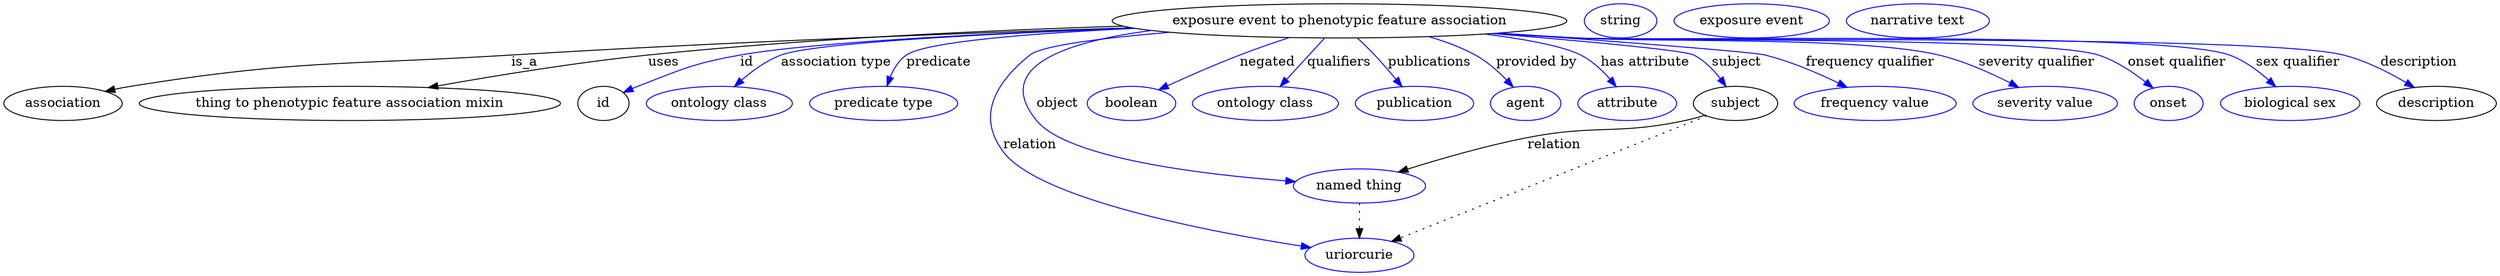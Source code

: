 digraph {
	graph [bb="0,0,2162.1,283"];
	node [label="\N"];
	"exposure event to phenotypic feature association"	 [height=0.5,
		label="exposure event to phenotypic feature association",
		pos="1159,265",
		width=5.0732];
	association	 [height=0.5,
		pos="50.046,178",
		width=1.3902];
	"exposure event to phenotypic feature association" -> association	 [label=is_a,
		lp="447.05,221.5",
		pos="e,86.585,190.36 986.88,258.89 840.3,253.1 624.18,243.17 436.05,229 290.39,218.03 252.25,224.78 109.05,196 104.91,195.17 100.65,194.17 \
96.407,193.07"];
	"thing to phenotypic feature association mixin"	 [height=0.5,
		pos="289.05,178",
		width=4.7482];
	"exposure event to phenotypic feature association" -> "thing to phenotypic feature association mixin"	 [label=uses,
		lp="571.05,221.5",
		pos="e,361.71,194.32 982.61,260.29 862.78,255.66 700.93,246.58 559.05,229 495.78,221.16 424.99,207.61 371.77,196.44"];
	id	 [height=0.5,
		pos="505.05,178",
		width=0.75];
	"exposure event to phenotypic feature association" -> id	 [color=blue,
		label=id,
		lp="639.55,221.5",
		pos="e,526.7,189.24 989.02,258.34 862.03,252.43 699.57,242.6 634.05,229 599.13,221.75 561.44,205.82 535.88,193.68",
		style=solid];
	"association type"	 [color=blue,
		height=0.5,
		label="ontology class",
		pos="612.05,178",
		width=1.7151];
	"exposure event to phenotypic feature association" -> "association type"	 [color=blue,
		label="association type",
		lp="716.05,221.5",
		pos="e,627.17,195.7 991.86,257.75 862.79,251.3 701.39,241.03 672.05,229 657.9,223.2 644.66,212.73 634.24,202.78",
		style=solid];
	predicate	 [color=blue,
		height=0.5,
		label="predicate type",
		pos="752.05,178",
		width=1.679];
	"exposure event to phenotypic feature association" -> predicate	 [color=blue,
		label=predicate,
		lp="801.05,221.5",
		pos="e,755.74,196.07 994.8,257.11 899.41,251.21 794.44,241.92 776.05,229 768.13,223.44 762.75,214.58 759.13,205.78",
		style=solid];
	object	 [color=blue,
		height=0.5,
		label="named thing",
		pos="1172,91",
		width=1.5346];
	"exposure event to phenotypic feature association" -> object	 [color=blue,
		label=object,
		lp="912.05,178",
		pos="e,1119.4,96.486 1019.4,253.38 935.47,240.71 852.52,214.41 895.05,160 921.13,126.62 1035.9,107.05 1109.3,97.733",
		style=solid];
	relation	 [color=blue,
		height=0.5,
		label=uriorcurie,
		pos="1172,18",
		width=1.2638];
	"exposure event to phenotypic feature association" -> relation	 [color=blue,
		label=relation,
		lp="896.05,134.5",
		pos="e,1132.2,26.725 1001.6,255.78 956.28,250.47 914.14,242.13 896.05,229 858.58,201.82 848.55,164.95 875.05,127 904.05,85.463 1045.5,\
47.191 1122.2,29.046",
		style=solid];
	negated	 [color=blue,
		height=0.5,
		label=boolean,
		pos="976.05,178",
		width=1.0652];
	"exposure event to phenotypic feature association" -> negated	 [color=blue,
		label=negated,
		lp="1097.5,221.5",
		pos="e,1001.7,191.65 1117,247.38 1103.8,241.68 1089.3,235.23 1076,229 1054.1,218.65 1029.8,206.29 1010.7,196.33",
		style=solid];
	qualifiers	 [color=blue,
		height=0.5,
		label="ontology class",
		pos="1094,178",
		width=1.7151];
	"exposure event to phenotypic feature association" -> qualifiers	 [color=blue,
		label=qualifiers,
		lp="1157,221.5",
		pos="e,1107.3,195.71 1145.6,246.97 1136.3,234.53 1123.8,217.78 1113.4,203.91",
		style=solid];
	publications	 [color=blue,
		height=0.5,
		label=publication,
		pos="1224,178",
		width=1.3902];
	"exposure event to phenotypic feature association" -> publications	 [color=blue,
		label=publications,
		lp="1231.5,221.5",
		pos="e,1211.5,195.57 1173.4,246.78 1177.8,241.11 1182.7,234.82 1187,229 1193.1,220.91 1199.6,212 1205.5,203.93",
		style=solid];
	"provided by"	 [color=blue,
		height=0.5,
		label=agent,
		pos="1322,178",
		width=0.83048];
	"exposure event to phenotypic feature association" -> "provided by"	 [color=blue,
		label="provided by",
		lp="1322,221.5",
		pos="e,1308.7,194.25 1226.6,248.2 1241.1,243.15 1256,236.82 1269,229 1281.1,221.73 1292.7,211.24 1301.9,201.66",
		style=solid];
	"has attribute"	 [color=blue,
		height=0.5,
		label=attribute,
		pos="1410,178",
		width=1.1193];
	"exposure event to phenotypic feature association" -> "has attribute"	 [color=blue,
		label="has attribute",
		lp="1413.5,221.5",
		pos="e,1397.3,195.41 1271,250.77 1307.6,244.85 1343,237.4 1359,229 1371,222.75 1381.9,212.71 1390.6,203.19",
		style=solid];
	subject	 [height=0.5,
		pos="1504,178",
		width=0.99297];
	"exposure event to phenotypic feature association" -> subject	 [color=blue,
		label=subject,
		lp="1492.5,221.5",
		pos="e,1491.2,195.19 1291.1,252.57 1361.3,245.27 1436.1,236.12 1451,229 1463.8,222.94 1475.4,212.61 1484.5,202.83",
		style=solid];
	"frequency qualifier"	 [color=blue,
		height=0.5,
		label="frequency value",
		pos="1625,178",
		width=1.8776];
	"exposure event to phenotypic feature association" -> "frequency qualifier"	 [color=blue,
		label="frequency qualifier",
		lp="1609,221.5",
		pos="e,1596.9,194.4 1289.6,252.34 1389.2,242.6 1510.4,230.55 1516,229 1541,222.11 1567.4,209.93 1587.9,199.2",
		style=solid];
	"severity qualifier"	 [color=blue,
		height=0.5,
		label="severity value",
		pos="1770,178",
		width=1.661];
	"exposure event to phenotypic feature association" -> "severity qualifier"	 [color=blue,
		label="severity qualifier",
		lp="1751.5,221.5",
		pos="e,1744,194.28 1287.9,252.2 1308.7,250.33 1330,248.52 1350,247 1420,241.71 1597.2,246.66 1665,229 1689.6,222.61 1715.2,210.28 1735,\
199.34",
		style=solid];
	"onset qualifier"	 [color=blue,
		height=0.5,
		label=onset,
		pos="1877,178",
		width=0.81243];
	"exposure event to phenotypic feature association" -> "onset qualifier"	 [color=blue,
		label="onset qualifier",
		lp="1870.5,221.5",
		pos="e,1860.7,193.19 1286.1,252.06 1307.4,250.16 1329.4,248.39 1350,247 1400.2,243.64 1754.3,244.74 1802,229 1820.6,222.88 1838.8,210.69 \
1852.7,199.76",
		style=solid];
	"sex qualifier"	 [color=blue,
		height=0.5,
		label="biological sex",
		pos="1984,178",
		width=1.661];
	"exposure event to phenotypic feature association" -> "sex qualifier"	 [color=blue,
		label="sex qualifier",
		lp="1976,221.5",
		pos="e,1966.5,195.46 1285.3,251.98 1306.9,250.08 1329.1,248.32 1350,247 1412.6,243.06 1854.7,249.36 1914,229 1930.5,223.35 1946.4,212.4 \
1958.8,202.08",
		style=solid];
	description	 [height=0.5,
		pos="2112,178",
		width=1.3902];
	"exposure event to phenotypic feature association" -> description	 [color=blue,
		label=description,
		lp="2080.5,221.5",
		pos="e,2088.7,194.02 1284.8,251.94 1306.5,250.03 1328.9,248.28 1350,247 1423.7,242.54 1942.6,247.51 2014,229 2037.5,222.92 2061.7,210.43 \
2080.1,199.32",
		style=solid];
	association_id	 [color=blue,
		height=0.5,
		label=string,
		pos="1390,265",
		width=0.84854];
	object -> relation	 [pos="e,1172,36.09 1172,72.955 1172,64.883 1172,55.176 1172,46.182",
		style=dotted];
	subject -> object	 [label=relation,
		lp="1344,134.5",
		pos="e,1207.2,105.04 1477.3,166.03 1471.4,163.75 1465.1,161.58 1459,160 1400.1,144.56 1382.4,155.82 1323,142 1286.6,133.52 1246.5,119.77 \
1216.8,108.68"];
	subject -> relation	 [pos="e,1201.3,32.081 1478,165.45 1419.7,137.37 1278.7,69.408 1210.4,36.486",
		style=dotted];
	"exposure event to phenotypic feature association_subject"	 [color=blue,
		height=0.5,
		label="exposure event",
		pos="1502,265",
		width=1.7693];
	"thing to phenotypic feature association mixin_description"	 [color=blue,
		height=0.5,
		label="narrative text",
		pos="1642,265",
		width=1.6068];
}
